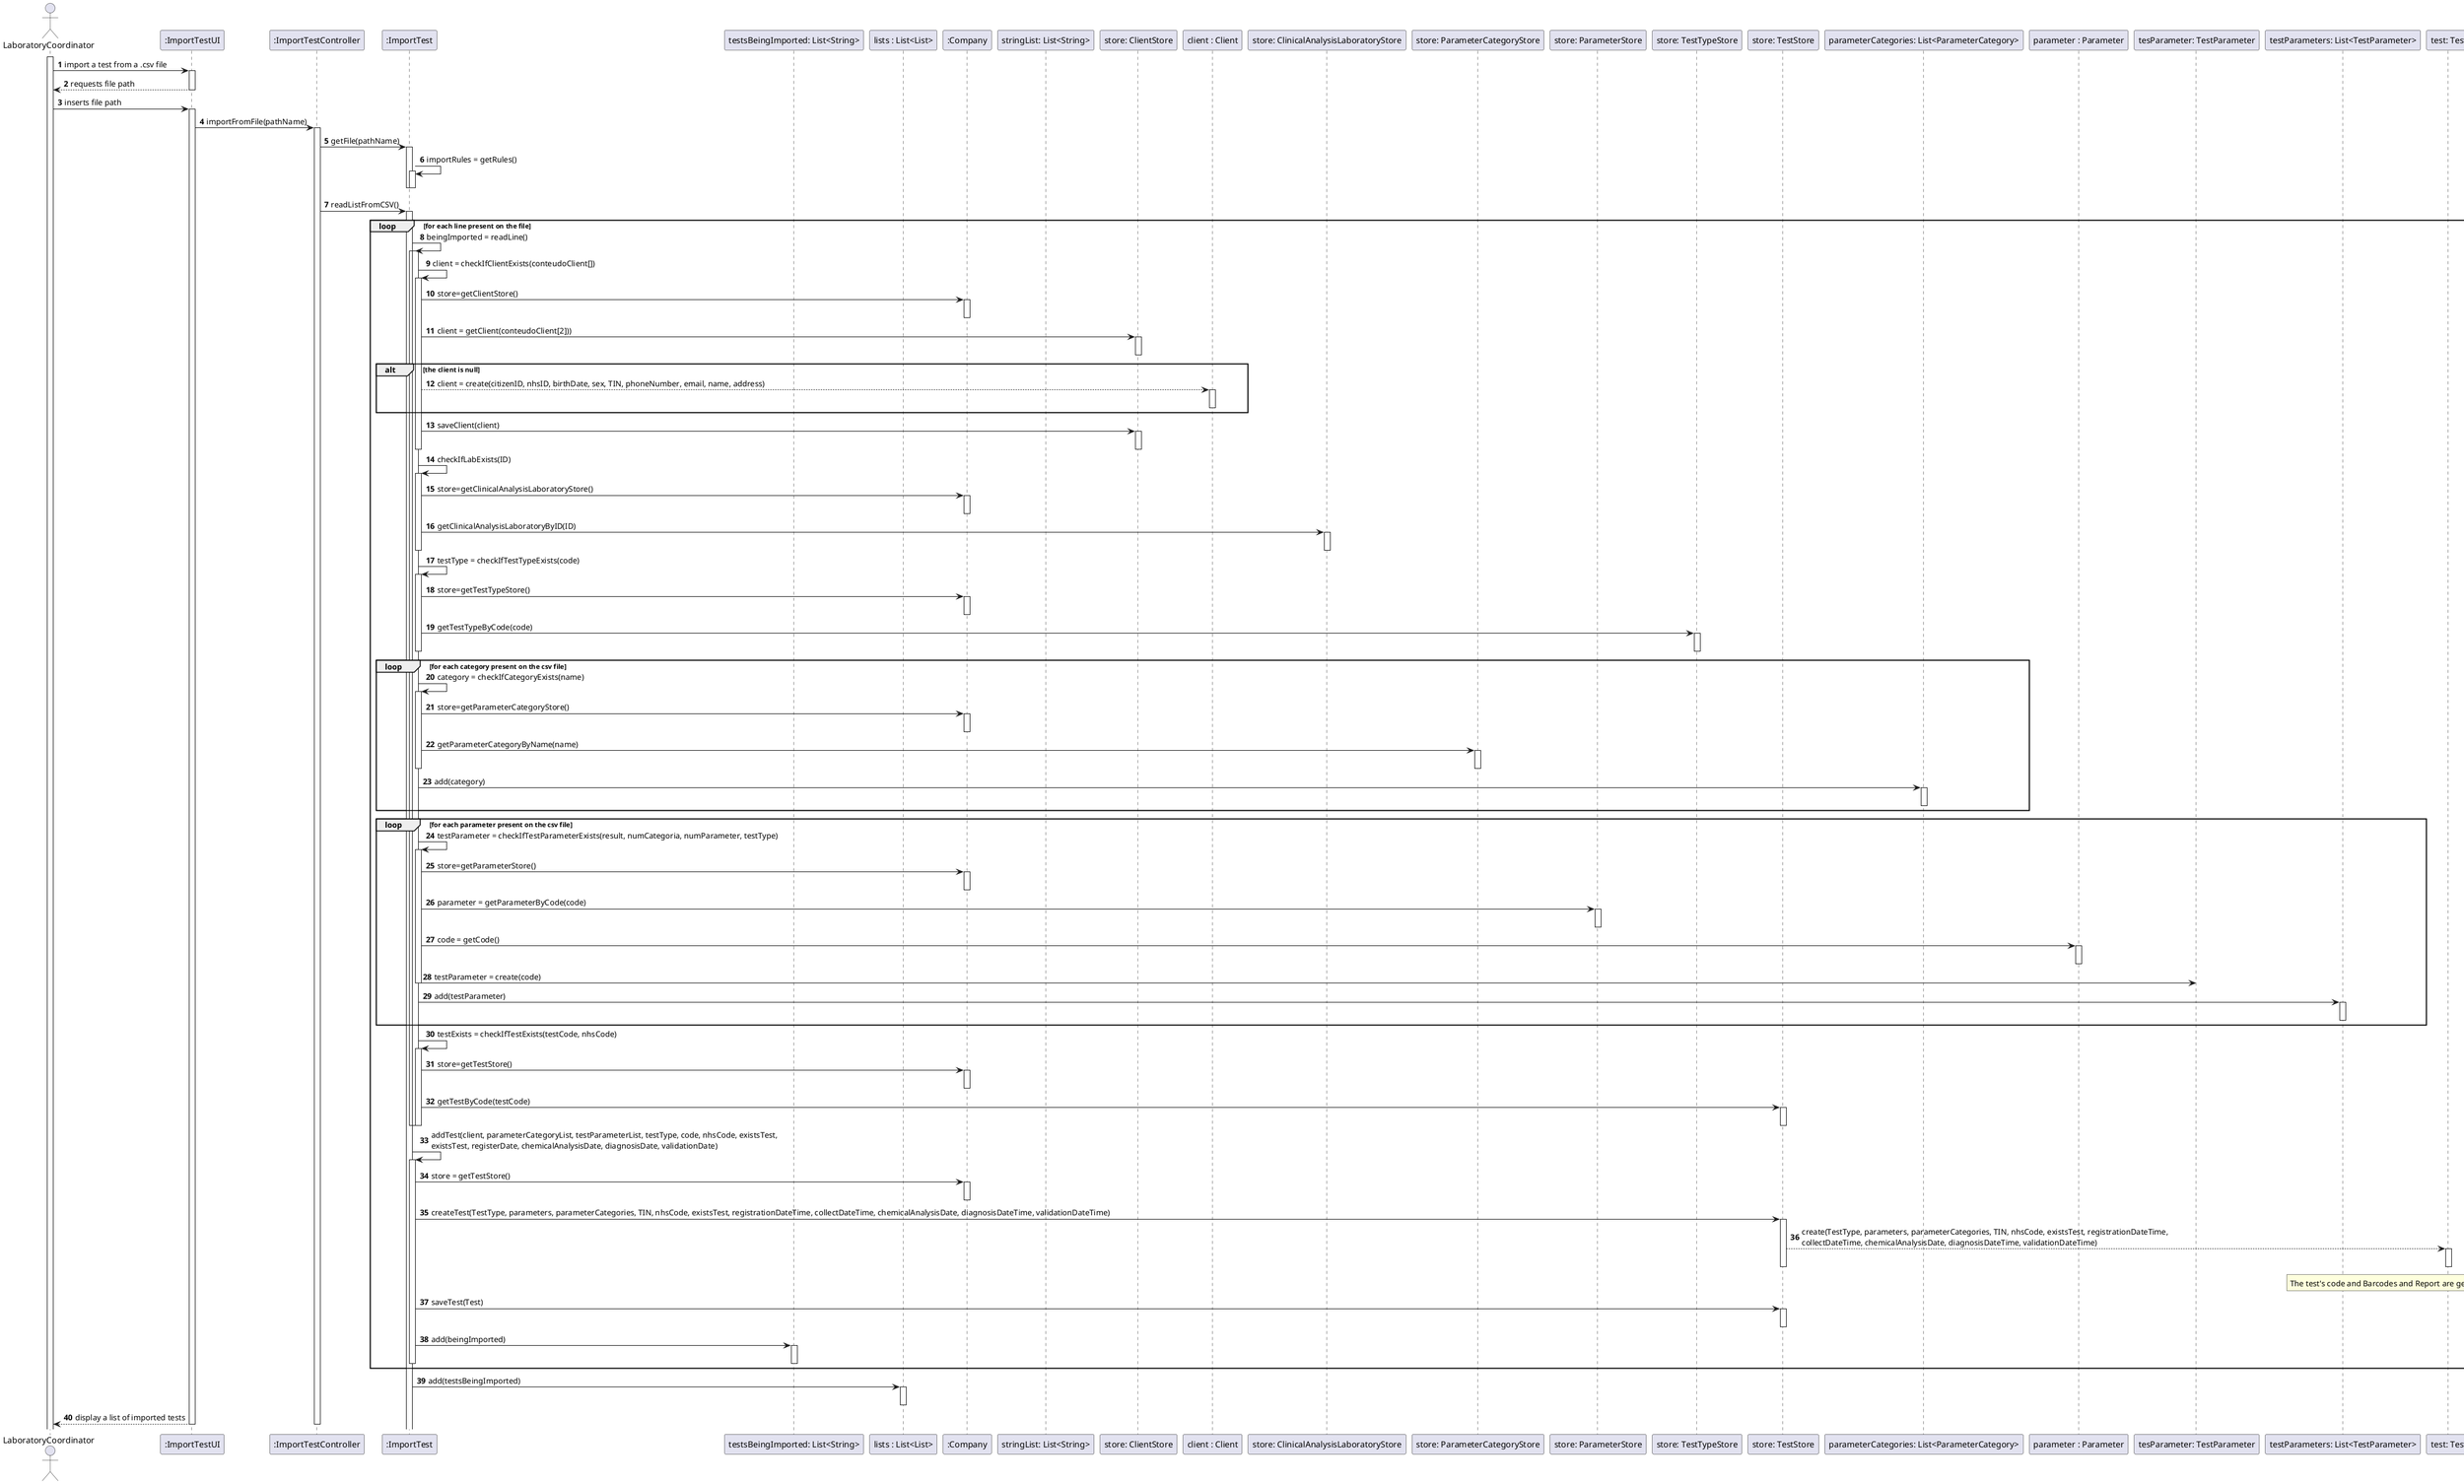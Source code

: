 @startuml
autonumber

actor "LaboratoryCoordinator" as labC
activate labC

participant ":ImportTestUI" as ImportTestUI
participant ":ImportTestController" as ImportTestController
participant ":ImportTest" as ImportTest
participant "testsBeingImported: List<String>" as testsBeingImported
participant "lists : List<List>" as lists
participant ":Company" as Company
participant "stringList: List<String>" as stringList
participant "store: ClientStore" as ClientStore
participant "client : Client" as Client
participant "store: ClinicalAnalysisLaboratoryStore" as CALStore
participant "store: ParameterCategoryStore" as ParameterCategoryStore
participant "store: ParameterStore" as ParameterStore
participant "store: TestTypeStore" as TestTypeStore
participant "store: TestStore" as TestStore
participant "parameterCategories: List<ParameterCategory>" as parameterCategoryList
participant "parameter : Parameter" as Parameter
participant "tesParameter: TestParameter" as TestParameter
participant "testParameters: List<TestParameter>" as testParameterList
participant "test: Test" as Test
participant "testType: TestType " as TestType


labC -> ImportTestUI : import a test from a .csv file
activate ImportTestUI

ImportTestUI --> labC : requests file path
deactivate ImportTestUI

labC -> ImportTestUI : inserts file path
activate ImportTestUI


ImportTestUI -> ImportTestController : importFromFile(pathName)
activate ImportTestController


ImportTestController -> ImportTest  : getFile(pathName)
activate ImportTest

ImportTest -> ImportTest ++ : importRules = getRules()
deactivate ImportTest
deactivate ImportTest

ImportTestController -> ImportTest : readListFromCSV()
activate ImportTest


loop for each line present on the file

ImportTest -> ImportTest ++: beingImported = readLine()

activate ImportTest


ImportTest -> ImportTest ++: client = checkIfClientExists(conteudoClient[])
ImportTest -> Company : store=getClientStore()
activate Company
deactivate Company
ImportTest -> ClientStore : client = getClient(conteudoClient[2]))

activate ClientStore
deactivate ClientStore
alt the client is null
ImportTest --> Client : client = create(citizenID, nhsID, birthDate, sex, TIN, phoneNumber, email, name, address)
activate Client
deactivate Client
end

ImportTest -> ClientStore : saveClient(client)
activate ClientStore
deactivate ClientStore


deactivate ImportTest


ImportTest -> ImportTest ++: checkIfLabExists(ID)
ImportTest -> Company : store=getClinicalAnalysisLaboratoryStore()
activate Company
deactivate Company
ImportTest -> CALStore : getClinicalAnalysisLaboratoryByID(ID)
activate CALStore
deactivate CALStore
deactivate ImportTest

ImportTest -> ImportTest ++: testType = checkIfTestTypeExists(code)
ImportTest -> Company : store=getTestTypeStore()
activate Company
deactivate Company
ImportTest -> TestTypeStore : getTestTypeByCode(code)
activate TestTypeStore
deactivate TestTypeStore
deactivate ImportTest


loop for each category present on the csv file
ImportTest -> ImportTest ++: category = checkIfCategoryExists(name)
ImportTest -> Company : store=getParameterCategoryStore()
activate Company
deactivate Company
ImportTest -> ParameterCategoryStore : getParameterCategoryByName(name)
activate ParameterCategoryStore
deactivate ParameterCategoryStore
deactivate ImportTest


ImportTest -> parameterCategoryList : add(category)
activate parameterCategoryList
deactivate parameterCategoryList
end



loop for each parameter present on the csv file
ImportTest -> ImportTest ++: testParameter = checkIfTestParameterExists(result, numCategoria, numParameter, testType)
ImportTest -> Company : store=getParameterStore()
activate Company
deactivate Company
ImportTest -> ParameterStore : parameter = getParameterByCode(code)
activate ParameterStore
deactivate ParameterStore

ImportTest -> Parameter : code = getCode()
activate Parameter
deactivate Parameter

ImportTest -> TestParameter : testParameter = create(code)
deactivate ImportTest

ImportTest -> testParameterList : add(testParameter)
activate testParameterList
deactivate testParameterList
end





ImportTest -> ImportTest ++: testExists = checkIfTestExists(testCode, nhsCode)
ImportTest -> Company : store=getTestStore()
activate Company
deactivate Company
ImportTest -> TestStore : getTestByCode(testCode)
activate TestStore
deactivate TestStore
deactivate ImportTest


deactivate ImportTest
deactivate ImportTest


ImportTest -> ImportTest ++: addTest(client, parameterCategoryList, testParameterList, testType, code, nhsCode, existsTest, \nexistsTest, registerDate, chemicalAnalysisDate, diagnosisDate, validationDate)

ImportTest -> Company : store = getTestStore()
activate Company
deactivate Company

ImportTest -> TestStore : createTest(TestType, parameters, parameterCategories, TIN, nhsCode, existsTest, registrationDateTime, collectDateTime, chemicalAnalysisDate, diagnosisDateTime, validationDateTime)
activate TestStore

TestStore --> Test : create(TestType, parameters, parameterCategories, TIN, nhsCode, existsTest, registrationDateTime, \ncollectDateTime, chemicalAnalysisDate, diagnosisDateTime, validationDateTime)
activate Test
note over Test : The test's code and Barcodes and Report are generated inside the Test's constructor.
deactivate Test
deactivate TestStore


ImportTest -> TestStore : saveTest(Test)
activate TestStore
deactivate TestStore

ImportTest -> testsBeingImported : add(beingImported)
activate testsBeingImported
deactivate testsBeingImported

deactivate ImportTest

end


ImportTest -> lists : add(testsBeingImported)
activate lists
deactivate lists


ImportTestUI --> labC : display a list of imported tests
deactivate ImportTestController
deactivate ImportTestUI

@enduml